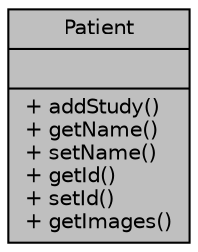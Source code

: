 digraph "Patient"
{
  edge [fontname="Helvetica",fontsize="10",labelfontname="Helvetica",labelfontsize="10"];
  node [fontname="Helvetica",fontsize="10",shape=record];
  Node1 [label="{Patient\n||+ addStudy()\l+ getName()\l+ setName()\l+ getId()\l+ setId()\l+ getImages()\l}",height=0.2,width=0.4,color="black", fillcolor="grey75", style="filled", fontcolor="black"];
}
